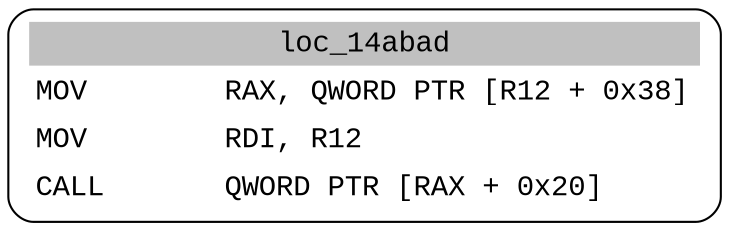 digraph asm_graph {
1941 [
shape="Mrecord" fontname="Courier New"label =<<table border="0" cellborder="0" cellpadding="3"><tr><td align="center" colspan="2" bgcolor="grey">loc_14abad</td></tr><tr><td align="left">MOV        RAX, QWORD PTR [R12 + 0x38]</td></tr><tr><td align="left">MOV        RDI, R12</td></tr><tr><td align="left">CALL       QWORD PTR [RAX + 0x20]</td></tr></table>> ];
}
